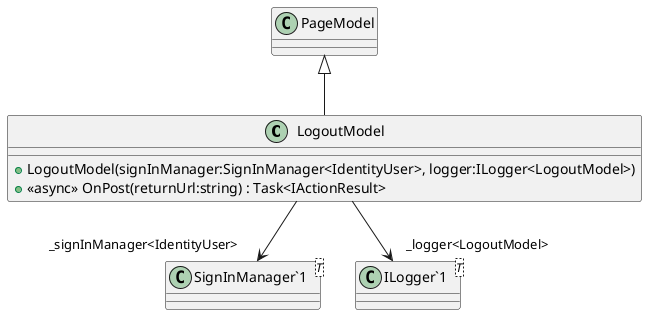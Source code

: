 @startuml
class LogoutModel {
    + LogoutModel(signInManager:SignInManager<IdentityUser>, logger:ILogger<LogoutModel>)
    + <<async>> OnPost(returnUrl:string) : Task<IActionResult>
}
class "SignInManager`1"<T> {
}
class "ILogger`1"<T> {
}
PageModel <|-- LogoutModel
LogoutModel --> "_signInManager<IdentityUser>" "SignInManager`1"
LogoutModel --> "_logger<LogoutModel>" "ILogger`1"
@enduml

